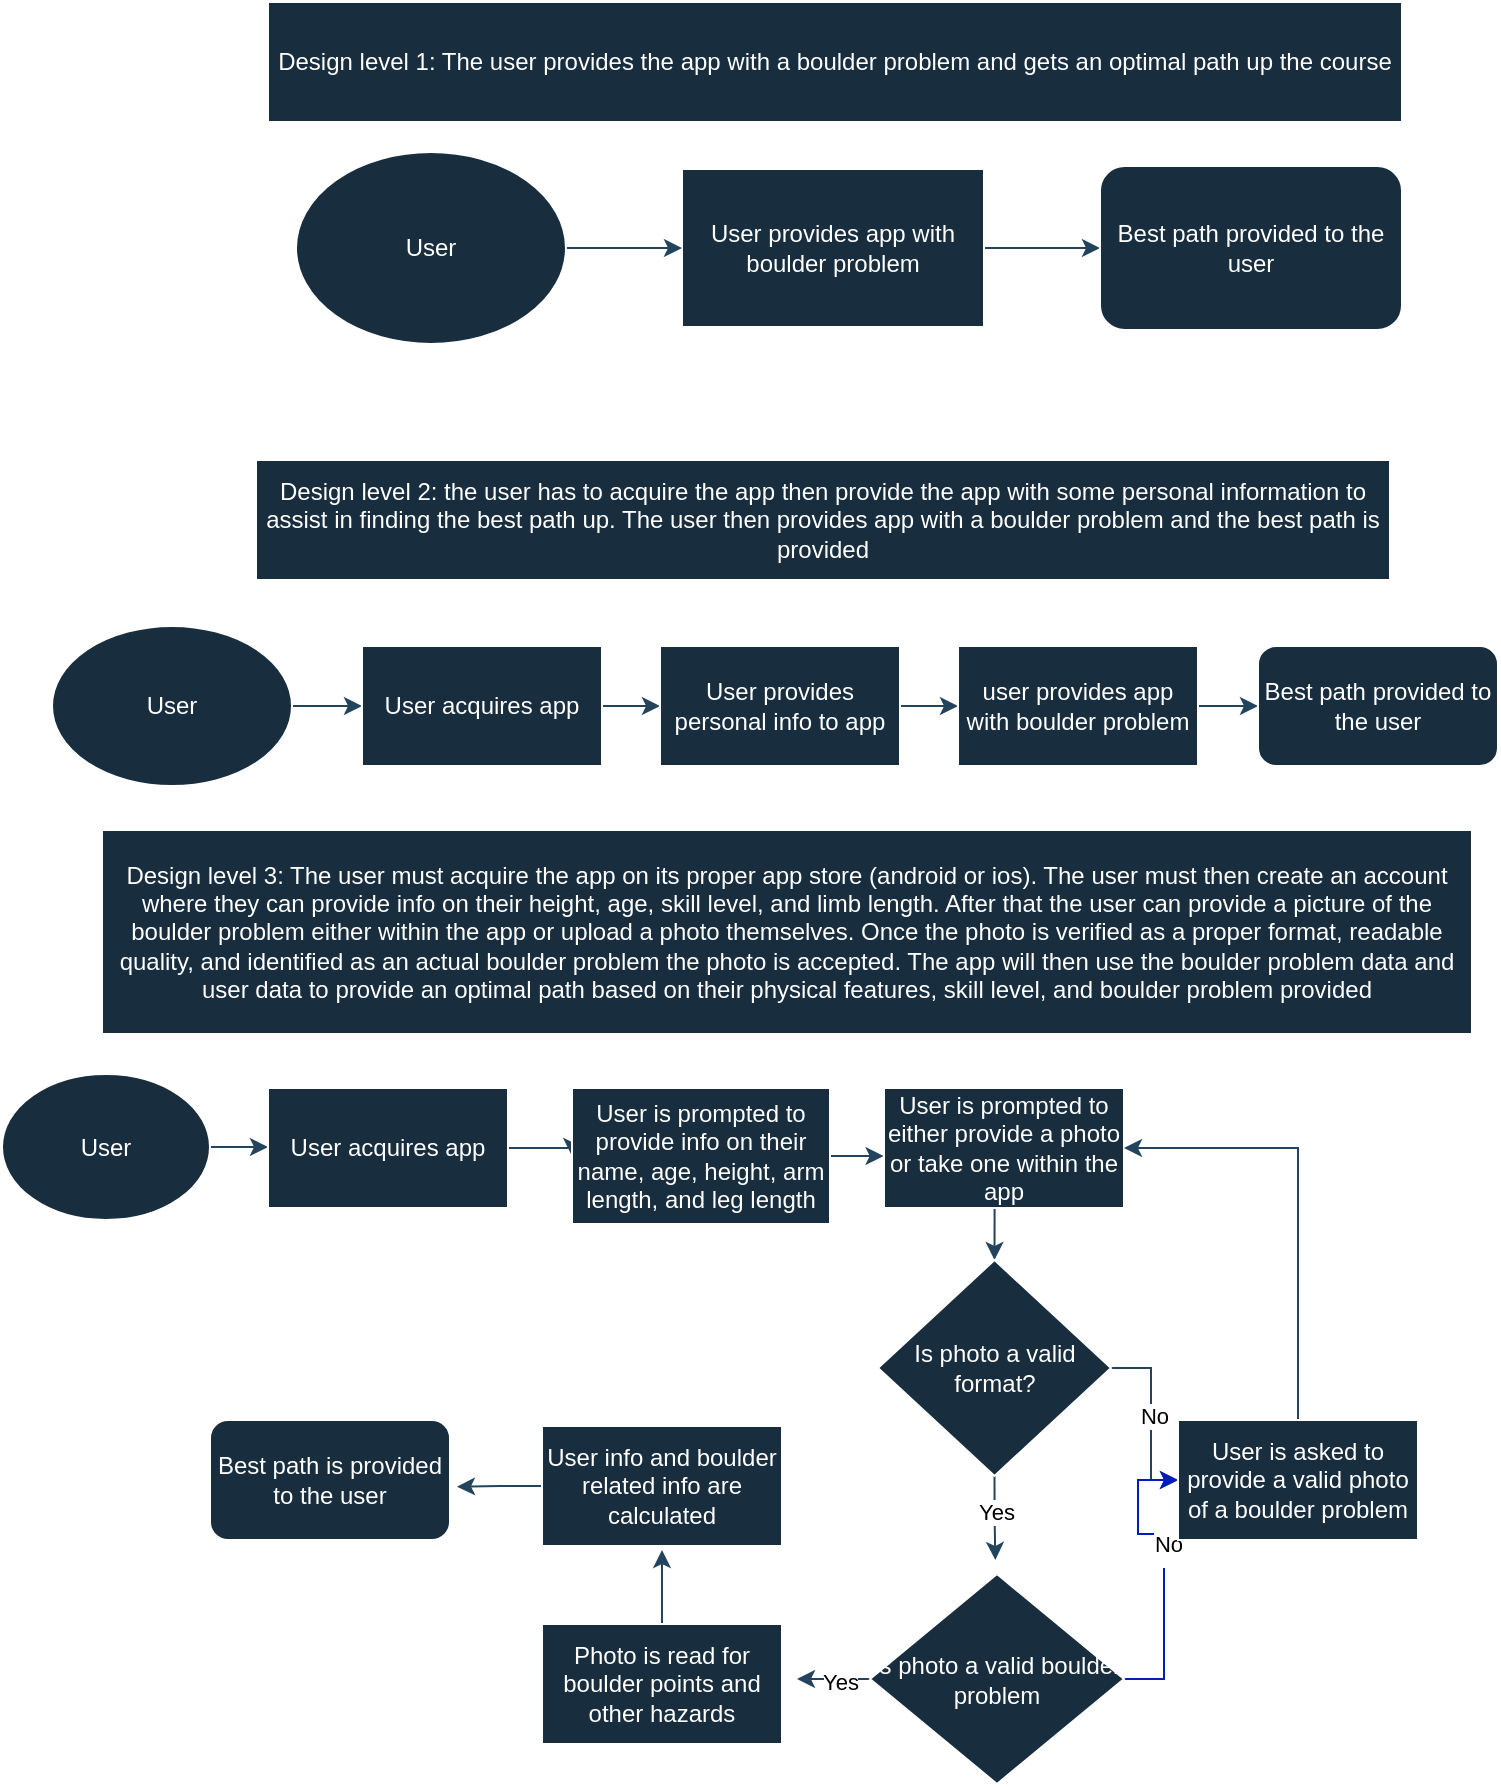 <mxfile version="24.7.14">
  <diagram name="Page-1" id="SlWZa16sxK-ySOUGScNQ">
    <mxGraphModel dx="1195" dy="652" grid="0" gridSize="10" guides="1" tooltips="1" connect="1" arrows="1" fold="1" page="1" pageScale="1" pageWidth="850" pageHeight="1100" math="0" shadow="0">
      <root>
        <mxCell id="0" />
        <mxCell id="1" parent="0" />
        <mxCell id="GwPMtnyFVHfHTUv6f3DR-21" style="edgeStyle=orthogonalEdgeStyle;rounded=0;orthogonalLoop=1;jettySize=auto;html=1;exitX=1;exitY=0.5;exitDx=0;exitDy=0;strokeColor=#23445D;" edge="1" parent="1" source="GwPMtnyFVHfHTUv6f3DR-5" target="GwPMtnyFVHfHTUv6f3DR-18">
          <mxGeometry relative="1" as="geometry" />
        </mxCell>
        <mxCell id="GwPMtnyFVHfHTUv6f3DR-5" value="User provides app with boulder problem" style="rounded=0;whiteSpace=wrap;html=1;labelBackgroundColor=none;fillColor=#182E3E;strokeColor=#FFFFFF;fontColor=#FFFFFF;" vertex="1" parent="1">
          <mxGeometry x="350" y="117.5" width="151" height="79" as="geometry" />
        </mxCell>
        <mxCell id="GwPMtnyFVHfHTUv6f3DR-13" value="Design level 1: The user provides the app with a boulder problem and gets an optimal path up the course " style="rounded=0;whiteSpace=wrap;html=1;strokeColor=#FFFFFF;fontColor=#FFFFFF;fillColor=#182E3E;" vertex="1" parent="1">
          <mxGeometry x="143" y="34" width="567" height="60" as="geometry" />
        </mxCell>
        <mxCell id="GwPMtnyFVHfHTUv6f3DR-20" style="edgeStyle=orthogonalEdgeStyle;rounded=0;orthogonalLoop=1;jettySize=auto;html=1;exitX=1;exitY=0.5;exitDx=0;exitDy=0;strokeColor=#23445D;" edge="1" parent="1" source="GwPMtnyFVHfHTUv6f3DR-14" target="GwPMtnyFVHfHTUv6f3DR-5">
          <mxGeometry relative="1" as="geometry" />
        </mxCell>
        <mxCell id="GwPMtnyFVHfHTUv6f3DR-14" value="User" style="ellipse;whiteSpace=wrap;html=1;strokeColor=#FFFFFF;fontColor=#FFFFFF;fillColor=#182E3E;" vertex="1" parent="1">
          <mxGeometry x="157" y="109" width="135" height="96" as="geometry" />
        </mxCell>
        <mxCell id="GwPMtnyFVHfHTUv6f3DR-18" value="Best path provided to the user" style="rounded=1;whiteSpace=wrap;html=1;strokeColor=#FFFFFF;fontColor=#FFFFFF;fillColor=#182E3E;" vertex="1" parent="1">
          <mxGeometry x="559" y="116" width="151" height="82" as="geometry" />
        </mxCell>
        <mxCell id="GwPMtnyFVHfHTUv6f3DR-23" value="Design level 2: the user has to acquire the app then provide the app with some personal information to assist in finding the best path up. The user then provides app with a boulder problem and the best path is provided" style="rounded=0;whiteSpace=wrap;html=1;strokeColor=#FFFFFF;fontColor=#FFFFFF;fillColor=#182E3E;" vertex="1" parent="1">
          <mxGeometry x="137" y="263" width="567" height="60" as="geometry" />
        </mxCell>
        <mxCell id="GwPMtnyFVHfHTUv6f3DR-33" style="edgeStyle=orthogonalEdgeStyle;rounded=0;orthogonalLoop=1;jettySize=auto;html=1;exitX=1;exitY=0.5;exitDx=0;exitDy=0;entryX=0;entryY=0.5;entryDx=0;entryDy=0;strokeColor=#23445D;" edge="1" parent="1" source="GwPMtnyFVHfHTUv6f3DR-24" target="GwPMtnyFVHfHTUv6f3DR-27">
          <mxGeometry relative="1" as="geometry" />
        </mxCell>
        <mxCell id="GwPMtnyFVHfHTUv6f3DR-24" value="User" style="ellipse;whiteSpace=wrap;html=1;strokeColor=#FFFFFF;fontColor=#FFFFFF;fillColor=#182E3E;" vertex="1" parent="1">
          <mxGeometry x="35" y="346" width="120" height="80" as="geometry" />
        </mxCell>
        <mxCell id="GwPMtnyFVHfHTUv6f3DR-34" style="edgeStyle=orthogonalEdgeStyle;rounded=0;orthogonalLoop=1;jettySize=auto;html=1;exitX=1;exitY=0.5;exitDx=0;exitDy=0;entryX=0;entryY=0.5;entryDx=0;entryDy=0;strokeColor=#23445D;" edge="1" parent="1" source="GwPMtnyFVHfHTUv6f3DR-27" target="GwPMtnyFVHfHTUv6f3DR-28">
          <mxGeometry relative="1" as="geometry" />
        </mxCell>
        <mxCell id="GwPMtnyFVHfHTUv6f3DR-27" value="User acquires app" style="rounded=0;whiteSpace=wrap;html=1;strokeColor=#FFFFFF;fontColor=#FFFFFF;fillColor=#182E3E;" vertex="1" parent="1">
          <mxGeometry x="190" y="356" width="120" height="60" as="geometry" />
        </mxCell>
        <mxCell id="GwPMtnyFVHfHTUv6f3DR-35" style="edgeStyle=orthogonalEdgeStyle;rounded=0;orthogonalLoop=1;jettySize=auto;html=1;exitX=1;exitY=0.5;exitDx=0;exitDy=0;entryX=0;entryY=0.5;entryDx=0;entryDy=0;strokeColor=#23445D;" edge="1" parent="1" source="GwPMtnyFVHfHTUv6f3DR-28" target="GwPMtnyFVHfHTUv6f3DR-29">
          <mxGeometry relative="1" as="geometry" />
        </mxCell>
        <mxCell id="GwPMtnyFVHfHTUv6f3DR-28" value="User provides personal info to app" style="rounded=0;whiteSpace=wrap;html=1;strokeColor=#FFFFFF;fontColor=#FFFFFF;fillColor=#182E3E;" vertex="1" parent="1">
          <mxGeometry x="339" y="356" width="120" height="60" as="geometry" />
        </mxCell>
        <mxCell id="GwPMtnyFVHfHTUv6f3DR-36" style="edgeStyle=orthogonalEdgeStyle;rounded=0;orthogonalLoop=1;jettySize=auto;html=1;exitX=1;exitY=0.5;exitDx=0;exitDy=0;entryX=0;entryY=0.5;entryDx=0;entryDy=0;strokeColor=#23445D;" edge="1" parent="1" source="GwPMtnyFVHfHTUv6f3DR-29" target="GwPMtnyFVHfHTUv6f3DR-30">
          <mxGeometry relative="1" as="geometry" />
        </mxCell>
        <mxCell id="GwPMtnyFVHfHTUv6f3DR-29" value="user provides app with boulder problem" style="rounded=0;whiteSpace=wrap;html=1;strokeColor=#FFFFFF;fontColor=#FFFFFF;fillColor=#182E3E;" vertex="1" parent="1">
          <mxGeometry x="488" y="356" width="120" height="60" as="geometry" />
        </mxCell>
        <mxCell id="GwPMtnyFVHfHTUv6f3DR-30" value="Best path provided to the user" style="rounded=1;whiteSpace=wrap;html=1;strokeColor=#FFFFFF;fontColor=#FFFFFF;fillColor=#182E3E;" vertex="1" parent="1">
          <mxGeometry x="638" y="356" width="120" height="60" as="geometry" />
        </mxCell>
        <mxCell id="GwPMtnyFVHfHTUv6f3DR-37" value="Design level 3: The user must acquire the app on its proper app store (android or ios). The user must then create an account where they can provide info on their height, age, skill level, and limb length. After that the user can provide a picture of the boulder problem either within the app or upload a photo themselves. Once the photo is verified as a proper format, readable quality, and identified as an actual boulder problem the photo is accepted. The app will then use the boulder problem data and user data to provide an optimal path based on their physical features, skill level, and boulder problem provided" style="rounded=0;whiteSpace=wrap;html=1;strokeColor=#FFFFFF;fontColor=#FFFFFF;fillColor=#182E3E;" vertex="1" parent="1">
          <mxGeometry x="60" y="448" width="685" height="102" as="geometry" />
        </mxCell>
        <mxCell id="GwPMtnyFVHfHTUv6f3DR-53" style="edgeStyle=orthogonalEdgeStyle;rounded=0;orthogonalLoop=1;jettySize=auto;html=1;exitX=1;exitY=0.5;exitDx=0;exitDy=0;entryX=0;entryY=0.5;entryDx=0;entryDy=0;strokeColor=#23445D;" edge="1" parent="1" source="GwPMtnyFVHfHTUv6f3DR-38" target="GwPMtnyFVHfHTUv6f3DR-39">
          <mxGeometry relative="1" as="geometry" />
        </mxCell>
        <mxCell id="GwPMtnyFVHfHTUv6f3DR-38" value="User " style="ellipse;whiteSpace=wrap;html=1;strokeColor=#FFFFFF;fontColor=#FFFFFF;fillColor=#182E3E;" vertex="1" parent="1">
          <mxGeometry x="10" y="570" width="104" height="73" as="geometry" />
        </mxCell>
        <mxCell id="GwPMtnyFVHfHTUv6f3DR-55" style="edgeStyle=orthogonalEdgeStyle;rounded=0;orthogonalLoop=1;jettySize=auto;html=1;exitX=1;exitY=0.5;exitDx=0;exitDy=0;entryX=0;entryY=0.5;entryDx=0;entryDy=0;strokeColor=#23445D;" edge="1" parent="1" source="GwPMtnyFVHfHTUv6f3DR-39" target="GwPMtnyFVHfHTUv6f3DR-40">
          <mxGeometry relative="1" as="geometry" />
        </mxCell>
        <mxCell id="GwPMtnyFVHfHTUv6f3DR-39" value="User acquires app" style="rounded=0;whiteSpace=wrap;html=1;strokeColor=#FFFFFF;fontColor=#FFFFFF;fillColor=#182E3E;" vertex="1" parent="1">
          <mxGeometry x="143" y="577" width="120" height="60" as="geometry" />
        </mxCell>
        <mxCell id="GwPMtnyFVHfHTUv6f3DR-56" style="edgeStyle=orthogonalEdgeStyle;rounded=0;orthogonalLoop=1;jettySize=auto;html=1;exitX=1;exitY=0.5;exitDx=0;exitDy=0;strokeColor=#23445D;" edge="1" parent="1" source="GwPMtnyFVHfHTUv6f3DR-40">
          <mxGeometry relative="1" as="geometry">
            <mxPoint x="450.833" y="611.333" as="targetPoint" />
          </mxGeometry>
        </mxCell>
        <mxCell id="GwPMtnyFVHfHTUv6f3DR-40" value="User is prompted to provide info on their name, age, height, arm length, and leg length " style="rounded=0;whiteSpace=wrap;html=1;strokeColor=#FFFFFF;fontColor=#FFFFFF;fillColor=#182E3E;" vertex="1" parent="1">
          <mxGeometry x="295" y="577" width="129" height="68" as="geometry" />
        </mxCell>
        <mxCell id="GwPMtnyFVHfHTUv6f3DR-57" style="edgeStyle=orthogonalEdgeStyle;rounded=0;orthogonalLoop=1;jettySize=auto;html=1;exitX=0.5;exitY=1;exitDx=0;exitDy=0;entryX=0.5;entryY=0;entryDx=0;entryDy=0;strokeColor=#23445D;" edge="1" parent="1" source="GwPMtnyFVHfHTUv6f3DR-41" target="GwPMtnyFVHfHTUv6f3DR-42">
          <mxGeometry relative="1" as="geometry" />
        </mxCell>
        <mxCell id="GwPMtnyFVHfHTUv6f3DR-41" value="User is prompted to either provide a photo or take one within the app" style="rounded=0;whiteSpace=wrap;html=1;strokeColor=#FFFFFF;fontColor=#FFFFFF;fillColor=#182E3E;" vertex="1" parent="1">
          <mxGeometry x="451" y="577" width="120" height="60" as="geometry" />
        </mxCell>
        <mxCell id="GwPMtnyFVHfHTUv6f3DR-45" style="edgeStyle=orthogonalEdgeStyle;rounded=0;orthogonalLoop=1;jettySize=auto;html=1;entryX=0;entryY=0.5;entryDx=0;entryDy=0;strokeColor=#23445D;" edge="1" parent="1" source="GwPMtnyFVHfHTUv6f3DR-42" target="GwPMtnyFVHfHTUv6f3DR-44">
          <mxGeometry relative="1" as="geometry" />
        </mxCell>
        <mxCell id="GwPMtnyFVHfHTUv6f3DR-51" value="&lt;font color=&quot;#000000&quot;&gt;No&lt;/font&gt;" style="edgeLabel;html=1;align=center;verticalAlign=middle;resizable=0;points=[];strokeColor=#FFFFFF;fontColor=#FFFFFF;fillColor=#182E3E;" vertex="1" connectable="0" parent="GwPMtnyFVHfHTUv6f3DR-45">
          <mxGeometry x="-0.028" y="1" relative="1" as="geometry">
            <mxPoint as="offset" />
          </mxGeometry>
        </mxCell>
        <mxCell id="GwPMtnyFVHfHTUv6f3DR-58" style="edgeStyle=orthogonalEdgeStyle;rounded=0;orthogonalLoop=1;jettySize=auto;html=1;exitX=0.5;exitY=1;exitDx=0;exitDy=0;strokeColor=#23445D;" edge="1" parent="1" source="GwPMtnyFVHfHTUv6f3DR-42">
          <mxGeometry relative="1" as="geometry">
            <mxPoint x="506.667" y="813" as="targetPoint" />
          </mxGeometry>
        </mxCell>
        <mxCell id="GwPMtnyFVHfHTUv6f3DR-59" value="&lt;font color=&quot;#000000&quot;&gt;Yes&lt;/font&gt;" style="edgeLabel;html=1;align=center;verticalAlign=middle;resizable=0;points=[];strokeColor=#FFFFFF;fontColor=#FFFFFF;fillColor=#182E3E;" vertex="1" connectable="0" parent="GwPMtnyFVHfHTUv6f3DR-58">
          <mxGeometry x="-0.167" relative="1" as="geometry">
            <mxPoint as="offset" />
          </mxGeometry>
        </mxCell>
        <mxCell id="GwPMtnyFVHfHTUv6f3DR-42" value="Is photo a valid format?" style="rhombus;whiteSpace=wrap;html=1;strokeColor=#FFFFFF;fontColor=#FFFFFF;fillColor=#182E3E;" vertex="1" parent="1">
          <mxGeometry x="448" y="663" width="116.5" height="108" as="geometry" />
        </mxCell>
        <mxCell id="GwPMtnyFVHfHTUv6f3DR-46" style="edgeStyle=orthogonalEdgeStyle;rounded=0;orthogonalLoop=1;jettySize=auto;html=1;exitX=1;exitY=0.5;exitDx=0;exitDy=0;entryX=0;entryY=0.5;entryDx=0;entryDy=0;strokeColor=#001DBC;fillColor=#0050ef;" edge="1" parent="1" source="GwPMtnyFVHfHTUv6f3DR-43" target="GwPMtnyFVHfHTUv6f3DR-44">
          <mxGeometry relative="1" as="geometry" />
        </mxCell>
        <mxCell id="GwPMtnyFVHfHTUv6f3DR-47" value="NO" style="edgeLabel;html=1;align=center;verticalAlign=middle;resizable=0;points=[];strokeColor=#FFFFFF;fontColor=#FFFFFF;fillColor=#182E3E;" vertex="1" connectable="0" parent="GwPMtnyFVHfHTUv6f3DR-46">
          <mxGeometry x="0.082" y="1" relative="1" as="geometry">
            <mxPoint as="offset" />
          </mxGeometry>
        </mxCell>
        <mxCell id="GwPMtnyFVHfHTUv6f3DR-48" value="" style="edgeLabel;html=1;align=center;verticalAlign=middle;resizable=0;points=[];strokeColor=#FFFFFF;fontColor=#FFFFFF;fillColor=#182E3E;" vertex="1" connectable="0" parent="GwPMtnyFVHfHTUv6f3DR-46">
          <mxGeometry x="0.045" relative="1" as="geometry">
            <mxPoint as="offset" />
          </mxGeometry>
        </mxCell>
        <mxCell id="GwPMtnyFVHfHTUv6f3DR-49" value="NO" style="edgeLabel;html=1;align=center;verticalAlign=middle;resizable=0;points=[];strokeColor=#FFFFFF;fontColor=#FFFFFF;fillColor=#182E3E;" vertex="1" connectable="0" parent="GwPMtnyFVHfHTUv6f3DR-46">
          <mxGeometry x="0.082" y="-1" relative="1" as="geometry">
            <mxPoint x="-2" y="-1" as="offset" />
          </mxGeometry>
        </mxCell>
        <mxCell id="GwPMtnyFVHfHTUv6f3DR-50" value="&lt;font color=&quot;#000000&quot;&gt;No&lt;/font&gt;" style="edgeLabel;html=1;align=center;verticalAlign=middle;resizable=0;points=[];strokeColor=#FFFFFF;fontColor=#FFFFFF;fillColor=#182E3E;" vertex="1" connectable="0" parent="GwPMtnyFVHfHTUv6f3DR-46">
          <mxGeometry x="0.155" y="-2" relative="1" as="geometry">
            <mxPoint as="offset" />
          </mxGeometry>
        </mxCell>
        <mxCell id="GwPMtnyFVHfHTUv6f3DR-63" style="edgeStyle=orthogonalEdgeStyle;rounded=0;orthogonalLoop=1;jettySize=auto;html=1;exitX=0;exitY=0.5;exitDx=0;exitDy=0;strokeColor=#23445D;" edge="1" parent="1" source="GwPMtnyFVHfHTUv6f3DR-43">
          <mxGeometry relative="1" as="geometry">
            <mxPoint x="407.5" y="872.167" as="targetPoint" />
          </mxGeometry>
        </mxCell>
        <mxCell id="GwPMtnyFVHfHTUv6f3DR-64" value="&lt;font color=&quot;#000000&quot;&gt;Yes&lt;/font&gt;" style="edgeLabel;html=1;align=center;verticalAlign=middle;resizable=0;points=[];strokeColor=#FFFFFF;fontColor=#FFFFFF;fillColor=#182E3E;" vertex="1" connectable="0" parent="GwPMtnyFVHfHTUv6f3DR-63">
          <mxGeometry x="-0.149" y="1" relative="1" as="geometry">
            <mxPoint as="offset" />
          </mxGeometry>
        </mxCell>
        <mxCell id="GwPMtnyFVHfHTUv6f3DR-43" value="Is photo a valid boulder problem" style="rhombus;whiteSpace=wrap;html=1;strokeColor=#FFFFFF;fontColor=#FFFFFF;fillColor=#182E3E;" vertex="1" parent="1">
          <mxGeometry x="444" y="820" width="127" height="105" as="geometry" />
        </mxCell>
        <mxCell id="GwPMtnyFVHfHTUv6f3DR-52" style="edgeStyle=orthogonalEdgeStyle;rounded=0;orthogonalLoop=1;jettySize=auto;html=1;exitX=0.5;exitY=0;exitDx=0;exitDy=0;entryX=1;entryY=0.5;entryDx=0;entryDy=0;strokeColor=#23445D;" edge="1" parent="1" source="GwPMtnyFVHfHTUv6f3DR-44" target="GwPMtnyFVHfHTUv6f3DR-41">
          <mxGeometry relative="1" as="geometry" />
        </mxCell>
        <mxCell id="GwPMtnyFVHfHTUv6f3DR-44" value="User is asked to provide a valid photo of a boulder problem" style="rounded=0;whiteSpace=wrap;html=1;strokeColor=#FFFFFF;fontColor=#FFFFFF;fillColor=#182E3E;" vertex="1" parent="1">
          <mxGeometry x="598" y="743" width="120" height="60" as="geometry" />
        </mxCell>
        <mxCell id="GwPMtnyFVHfHTUv6f3DR-65" style="edgeStyle=orthogonalEdgeStyle;rounded=0;orthogonalLoop=1;jettySize=auto;html=1;exitX=0.5;exitY=0;exitDx=0;exitDy=0;strokeColor=#23445D;" edge="1" parent="1" source="GwPMtnyFVHfHTUv6f3DR-60">
          <mxGeometry relative="1" as="geometry">
            <mxPoint x="340" y="808" as="targetPoint" />
          </mxGeometry>
        </mxCell>
        <mxCell id="GwPMtnyFVHfHTUv6f3DR-60" value="Photo is read for boulder points and other hazards" style="rounded=0;whiteSpace=wrap;html=1;strokeColor=#FFFFFF;fontColor=#FFFFFF;fillColor=#182E3E;" vertex="1" parent="1">
          <mxGeometry x="280" y="845" width="120" height="60" as="geometry" />
        </mxCell>
        <mxCell id="GwPMtnyFVHfHTUv6f3DR-66" style="edgeStyle=orthogonalEdgeStyle;rounded=0;orthogonalLoop=1;jettySize=auto;html=1;exitX=0;exitY=0.5;exitDx=0;exitDy=0;strokeColor=#23445D;" edge="1" parent="1" source="GwPMtnyFVHfHTUv6f3DR-61">
          <mxGeometry relative="1" as="geometry">
            <mxPoint x="237.5" y="776.333" as="targetPoint" />
          </mxGeometry>
        </mxCell>
        <mxCell id="GwPMtnyFVHfHTUv6f3DR-61" value="User info and boulder related info are calculated" style="rounded=0;whiteSpace=wrap;html=1;strokeColor=#FFFFFF;fontColor=#FFFFFF;fillColor=#182E3E;" vertex="1" parent="1">
          <mxGeometry x="280" y="746" width="120" height="60" as="geometry" />
        </mxCell>
        <mxCell id="GwPMtnyFVHfHTUv6f3DR-62" value="Best path is provided to the user" style="rounded=1;whiteSpace=wrap;html=1;strokeColor=#FFFFFF;fontColor=#FFFFFF;fillColor=#182E3E;" vertex="1" parent="1">
          <mxGeometry x="114" y="743" width="120" height="60" as="geometry" />
        </mxCell>
      </root>
    </mxGraphModel>
  </diagram>
</mxfile>
